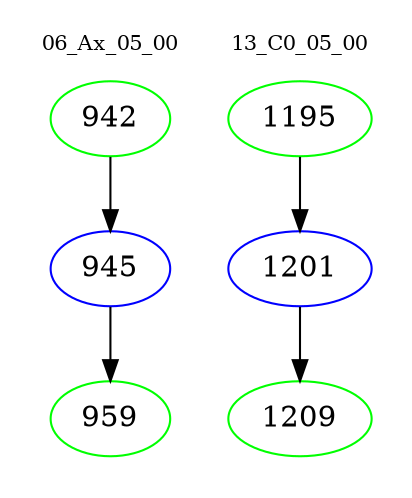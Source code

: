 digraph{
subgraph cluster_0 {
color = white
label = "06_Ax_05_00";
fontsize=10;
T0_942 [label="942", color="green"]
T0_942 -> T0_945 [color="black"]
T0_945 [label="945", color="blue"]
T0_945 -> T0_959 [color="black"]
T0_959 [label="959", color="green"]
}
subgraph cluster_1 {
color = white
label = "13_C0_05_00";
fontsize=10;
T1_1195 [label="1195", color="green"]
T1_1195 -> T1_1201 [color="black"]
T1_1201 [label="1201", color="blue"]
T1_1201 -> T1_1209 [color="black"]
T1_1209 [label="1209", color="green"]
}
}
